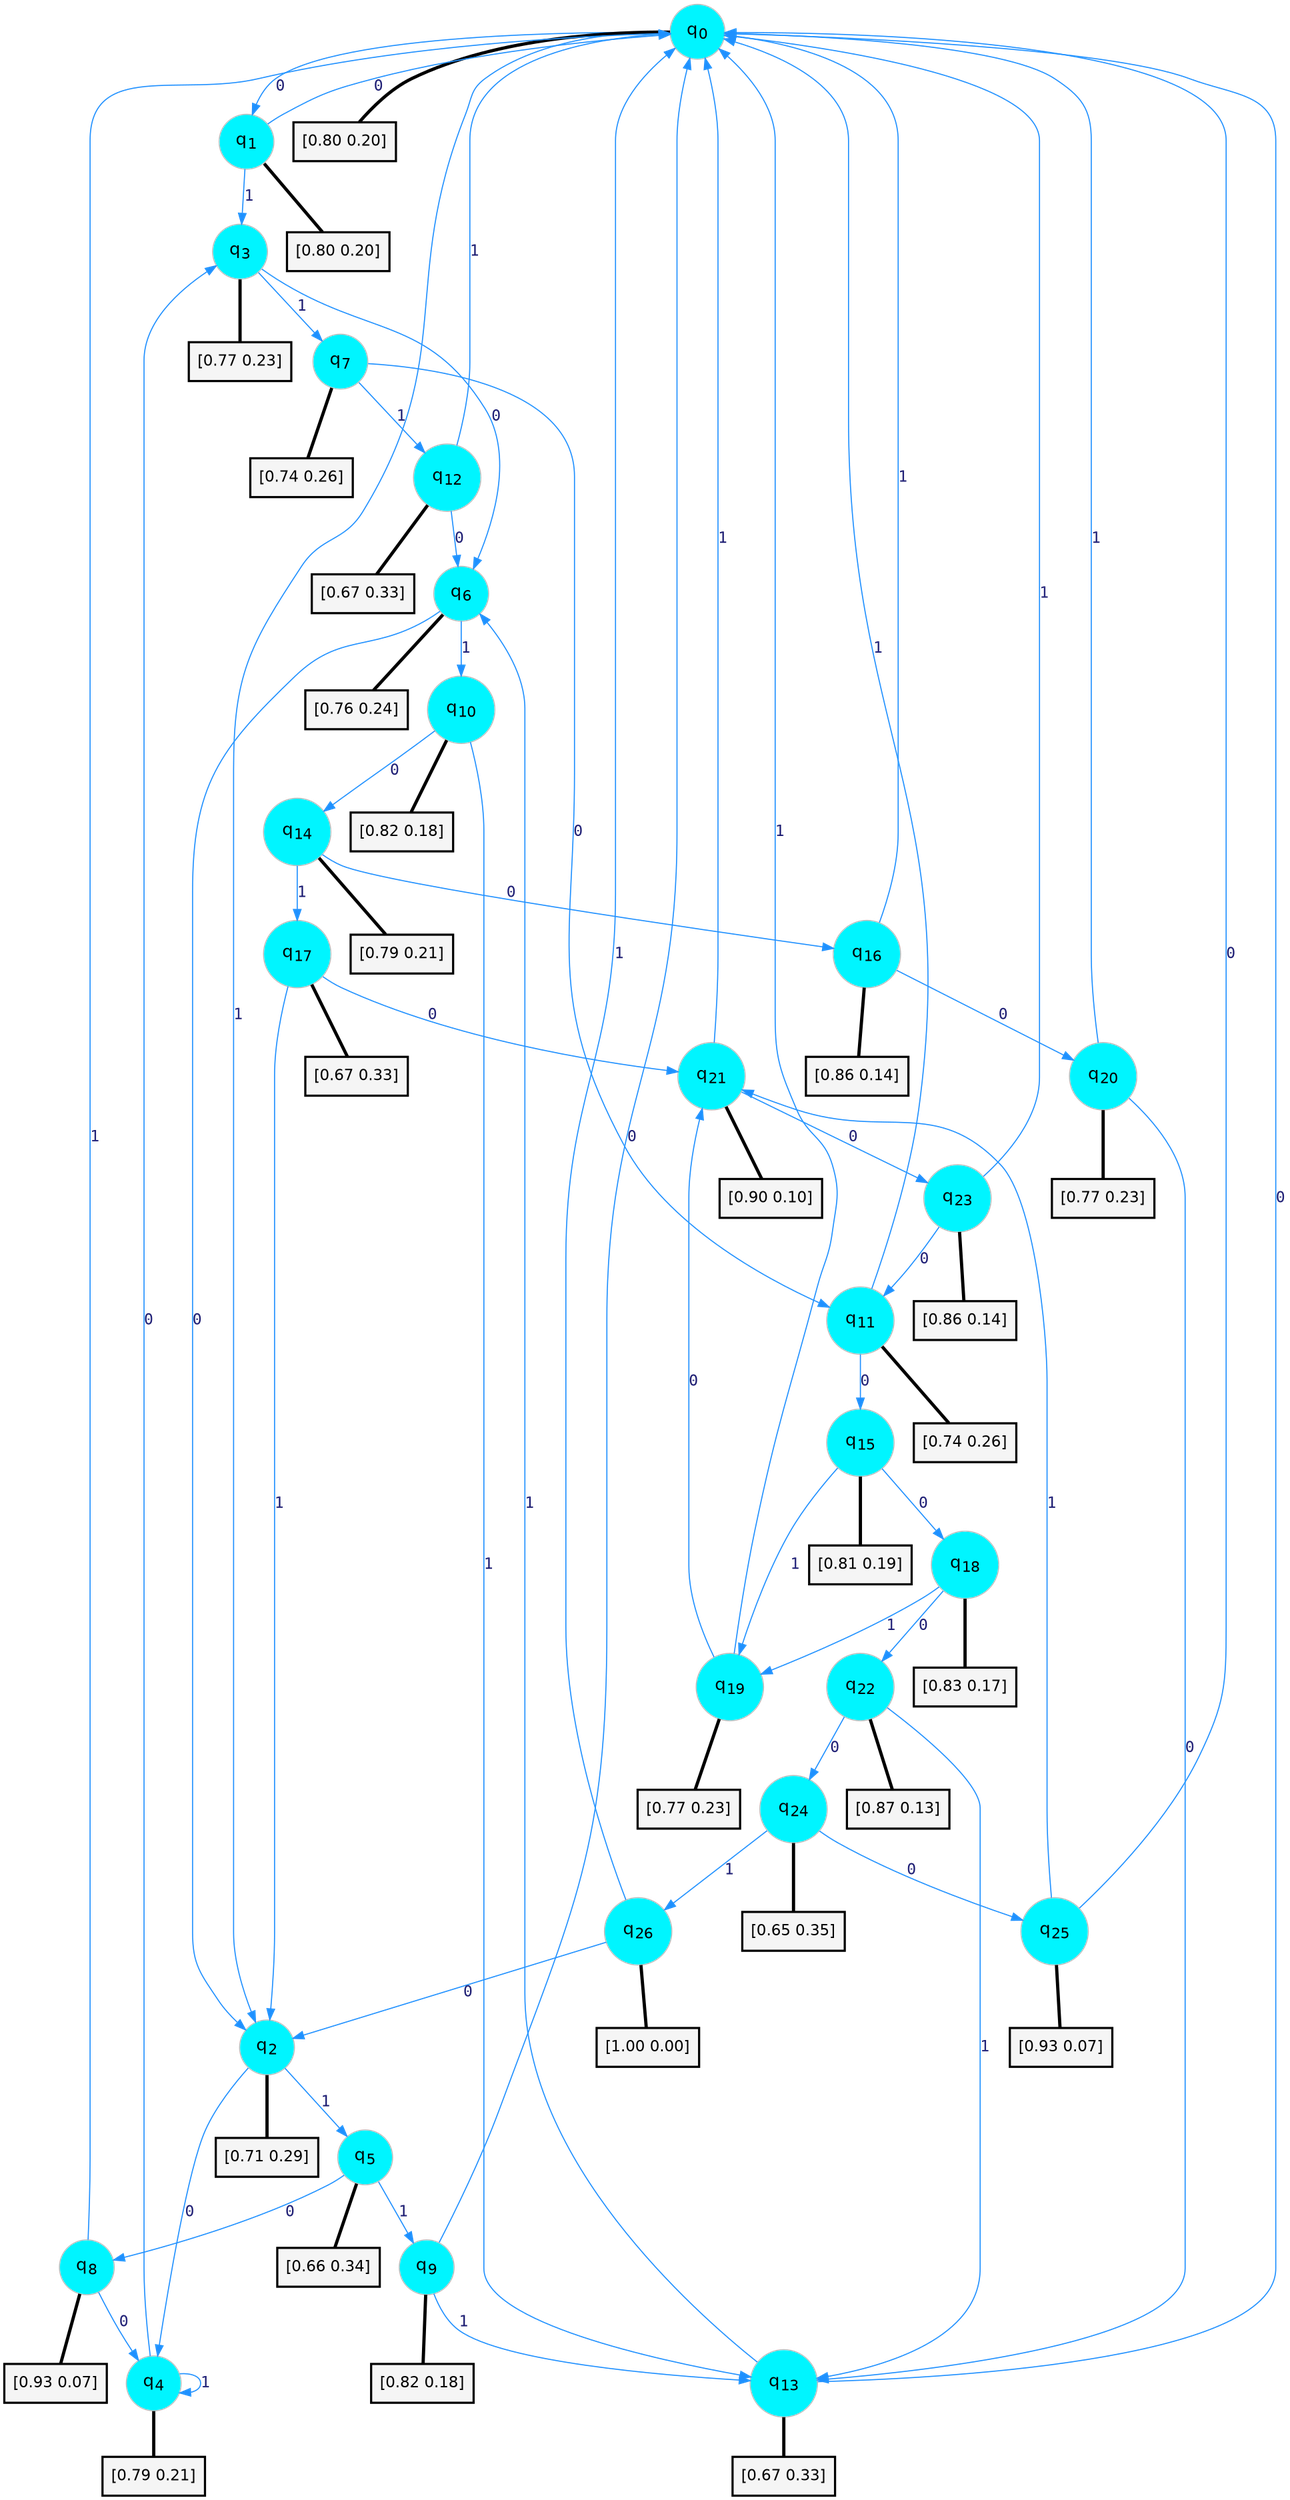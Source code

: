 digraph G {
graph [
bgcolor=transparent, dpi=300, rankdir=TD, size="40,25"];
node [
color=gray, fillcolor=turquoise1, fontcolor=black, fontname=Helvetica, fontsize=16, fontweight=bold, shape=circle, style=filled];
edge [
arrowsize=1, color=dodgerblue1, fontcolor=midnightblue, fontname=courier, fontweight=bold, penwidth=1, style=solid, weight=20];
0[label=<q<SUB>0</SUB>>];
1[label=<q<SUB>1</SUB>>];
2[label=<q<SUB>2</SUB>>];
3[label=<q<SUB>3</SUB>>];
4[label=<q<SUB>4</SUB>>];
5[label=<q<SUB>5</SUB>>];
6[label=<q<SUB>6</SUB>>];
7[label=<q<SUB>7</SUB>>];
8[label=<q<SUB>8</SUB>>];
9[label=<q<SUB>9</SUB>>];
10[label=<q<SUB>10</SUB>>];
11[label=<q<SUB>11</SUB>>];
12[label=<q<SUB>12</SUB>>];
13[label=<q<SUB>13</SUB>>];
14[label=<q<SUB>14</SUB>>];
15[label=<q<SUB>15</SUB>>];
16[label=<q<SUB>16</SUB>>];
17[label=<q<SUB>17</SUB>>];
18[label=<q<SUB>18</SUB>>];
19[label=<q<SUB>19</SUB>>];
20[label=<q<SUB>20</SUB>>];
21[label=<q<SUB>21</SUB>>];
22[label=<q<SUB>22</SUB>>];
23[label=<q<SUB>23</SUB>>];
24[label=<q<SUB>24</SUB>>];
25[label=<q<SUB>25</SUB>>];
26[label=<q<SUB>26</SUB>>];
27[label="[0.80 0.20]", shape=box,fontcolor=black, fontname=Helvetica, fontsize=14, penwidth=2, fillcolor=whitesmoke,color=black];
28[label="[0.80 0.20]", shape=box,fontcolor=black, fontname=Helvetica, fontsize=14, penwidth=2, fillcolor=whitesmoke,color=black];
29[label="[0.71 0.29]", shape=box,fontcolor=black, fontname=Helvetica, fontsize=14, penwidth=2, fillcolor=whitesmoke,color=black];
30[label="[0.77 0.23]", shape=box,fontcolor=black, fontname=Helvetica, fontsize=14, penwidth=2, fillcolor=whitesmoke,color=black];
31[label="[0.79 0.21]", shape=box,fontcolor=black, fontname=Helvetica, fontsize=14, penwidth=2, fillcolor=whitesmoke,color=black];
32[label="[0.66 0.34]", shape=box,fontcolor=black, fontname=Helvetica, fontsize=14, penwidth=2, fillcolor=whitesmoke,color=black];
33[label="[0.76 0.24]", shape=box,fontcolor=black, fontname=Helvetica, fontsize=14, penwidth=2, fillcolor=whitesmoke,color=black];
34[label="[0.74 0.26]", shape=box,fontcolor=black, fontname=Helvetica, fontsize=14, penwidth=2, fillcolor=whitesmoke,color=black];
35[label="[0.93 0.07]", shape=box,fontcolor=black, fontname=Helvetica, fontsize=14, penwidth=2, fillcolor=whitesmoke,color=black];
36[label="[0.82 0.18]", shape=box,fontcolor=black, fontname=Helvetica, fontsize=14, penwidth=2, fillcolor=whitesmoke,color=black];
37[label="[0.82 0.18]", shape=box,fontcolor=black, fontname=Helvetica, fontsize=14, penwidth=2, fillcolor=whitesmoke,color=black];
38[label="[0.74 0.26]", shape=box,fontcolor=black, fontname=Helvetica, fontsize=14, penwidth=2, fillcolor=whitesmoke,color=black];
39[label="[0.67 0.33]", shape=box,fontcolor=black, fontname=Helvetica, fontsize=14, penwidth=2, fillcolor=whitesmoke,color=black];
40[label="[0.67 0.33]", shape=box,fontcolor=black, fontname=Helvetica, fontsize=14, penwidth=2, fillcolor=whitesmoke,color=black];
41[label="[0.79 0.21]", shape=box,fontcolor=black, fontname=Helvetica, fontsize=14, penwidth=2, fillcolor=whitesmoke,color=black];
42[label="[0.81 0.19]", shape=box,fontcolor=black, fontname=Helvetica, fontsize=14, penwidth=2, fillcolor=whitesmoke,color=black];
43[label="[0.86 0.14]", shape=box,fontcolor=black, fontname=Helvetica, fontsize=14, penwidth=2, fillcolor=whitesmoke,color=black];
44[label="[0.67 0.33]", shape=box,fontcolor=black, fontname=Helvetica, fontsize=14, penwidth=2, fillcolor=whitesmoke,color=black];
45[label="[0.83 0.17]", shape=box,fontcolor=black, fontname=Helvetica, fontsize=14, penwidth=2, fillcolor=whitesmoke,color=black];
46[label="[0.77 0.23]", shape=box,fontcolor=black, fontname=Helvetica, fontsize=14, penwidth=2, fillcolor=whitesmoke,color=black];
47[label="[0.77 0.23]", shape=box,fontcolor=black, fontname=Helvetica, fontsize=14, penwidth=2, fillcolor=whitesmoke,color=black];
48[label="[0.90 0.10]", shape=box,fontcolor=black, fontname=Helvetica, fontsize=14, penwidth=2, fillcolor=whitesmoke,color=black];
49[label="[0.87 0.13]", shape=box,fontcolor=black, fontname=Helvetica, fontsize=14, penwidth=2, fillcolor=whitesmoke,color=black];
50[label="[0.86 0.14]", shape=box,fontcolor=black, fontname=Helvetica, fontsize=14, penwidth=2, fillcolor=whitesmoke,color=black];
51[label="[0.65 0.35]", shape=box,fontcolor=black, fontname=Helvetica, fontsize=14, penwidth=2, fillcolor=whitesmoke,color=black];
52[label="[0.93 0.07]", shape=box,fontcolor=black, fontname=Helvetica, fontsize=14, penwidth=2, fillcolor=whitesmoke,color=black];
53[label="[1.00 0.00]", shape=box,fontcolor=black, fontname=Helvetica, fontsize=14, penwidth=2, fillcolor=whitesmoke,color=black];
0->1 [label=0];
0->2 [label=1];
0->27 [arrowhead=none, penwidth=3,color=black];
1->0 [label=0];
1->3 [label=1];
1->28 [arrowhead=none, penwidth=3,color=black];
2->4 [label=0];
2->5 [label=1];
2->29 [arrowhead=none, penwidth=3,color=black];
3->6 [label=0];
3->7 [label=1];
3->30 [arrowhead=none, penwidth=3,color=black];
4->3 [label=0];
4->4 [label=1];
4->31 [arrowhead=none, penwidth=3,color=black];
5->8 [label=0];
5->9 [label=1];
5->32 [arrowhead=none, penwidth=3,color=black];
6->2 [label=0];
6->10 [label=1];
6->33 [arrowhead=none, penwidth=3,color=black];
7->11 [label=0];
7->12 [label=1];
7->34 [arrowhead=none, penwidth=3,color=black];
8->4 [label=0];
8->0 [label=1];
8->35 [arrowhead=none, penwidth=3,color=black];
9->0 [label=0];
9->13 [label=1];
9->36 [arrowhead=none, penwidth=3,color=black];
10->14 [label=0];
10->13 [label=1];
10->37 [arrowhead=none, penwidth=3,color=black];
11->15 [label=0];
11->0 [label=1];
11->38 [arrowhead=none, penwidth=3,color=black];
12->6 [label=0];
12->0 [label=1];
12->39 [arrowhead=none, penwidth=3,color=black];
13->0 [label=0];
13->6 [label=1];
13->40 [arrowhead=none, penwidth=3,color=black];
14->16 [label=0];
14->17 [label=1];
14->41 [arrowhead=none, penwidth=3,color=black];
15->18 [label=0];
15->19 [label=1];
15->42 [arrowhead=none, penwidth=3,color=black];
16->20 [label=0];
16->0 [label=1];
16->43 [arrowhead=none, penwidth=3,color=black];
17->21 [label=0];
17->2 [label=1];
17->44 [arrowhead=none, penwidth=3,color=black];
18->22 [label=0];
18->19 [label=1];
18->45 [arrowhead=none, penwidth=3,color=black];
19->21 [label=0];
19->0 [label=1];
19->46 [arrowhead=none, penwidth=3,color=black];
20->13 [label=0];
20->0 [label=1];
20->47 [arrowhead=none, penwidth=3,color=black];
21->23 [label=0];
21->0 [label=1];
21->48 [arrowhead=none, penwidth=3,color=black];
22->24 [label=0];
22->13 [label=1];
22->49 [arrowhead=none, penwidth=3,color=black];
23->11 [label=0];
23->0 [label=1];
23->50 [arrowhead=none, penwidth=3,color=black];
24->25 [label=0];
24->26 [label=1];
24->51 [arrowhead=none, penwidth=3,color=black];
25->0 [label=0];
25->21 [label=1];
25->52 [arrowhead=none, penwidth=3,color=black];
26->2 [label=0];
26->0 [label=1];
26->53 [arrowhead=none, penwidth=3,color=black];
}
